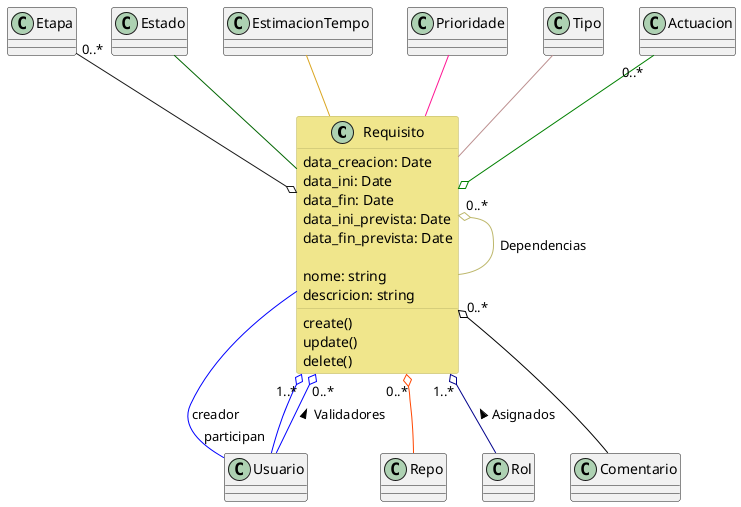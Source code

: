 @startuml Requisito

!startsub PARCIAL
    class Requisito #Khaki ##DarkKhaki {
        ' Propiedades
        {field} data_creacion: Date
        {field} data_ini: Date
        {field} data_fin: Date
        {field} data_ini_prevista: Date
        {field} data_fin_prevista: Date

        {field} nome: string
        {field} descricion: string

        ' Métodos
        {method} create()
        {method} update()
        {method} delete()
    }

    Etapa "0..*" --o Requisito
    Requisito "0..*" o-- Requisito #DarkKhaki : Dependencias

    Estado -- Requisito #DarkGreen
    EstimacionTempo -- Requisito #GoldenRod
    Prioridade -- Requisito #DeepPink
    Tipo -- Requisito #RosyBrown

    Actuacion "0..*" --o Requisito #Green


    Requisito -- Usuario #Blue : creador
    Requisito "1..*" o-- "participan" Usuario #Blue
    Requisito "0..*" o-- Usuario #Blue : Validadores <
    Requisito "0..*" o-- Repo #OrangeRed
    Requisito "1..*" o-- Rol #DarkBlue : Asignados <
    Requisito "0..*" o-- Comentario #Black
!endsub

@enduml